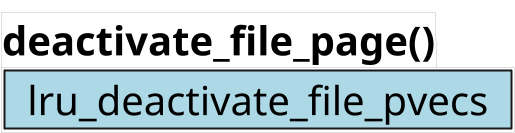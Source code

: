 @startuml

skinparam ComponentStyle rectangle
hide stereotype
scale 1/5

skinparam Component {
    FontSize 200
    FontColor black
    BorderThickness 10
    BackgroundColor transparent
}


skinparam Card {
    FontSize 0
    FontColor black
    BorderThickness 0
    BackgroundColor transparent
}


skinparam Package {
    FontSize 200
    FontColor black
    BorderThickness 0
    BackgroundColor transparent
}


skinparam Rectangle {
    FontSize 200
    FontColor black
    BorderThickness 0
    BackgroundColor transparent
}

package "deactivate_file_page()" as pack_name {
' component:
component "  lru_deactivate_file_pvecs  " as c0 #LightBlue
' layout:
}

@enduml
